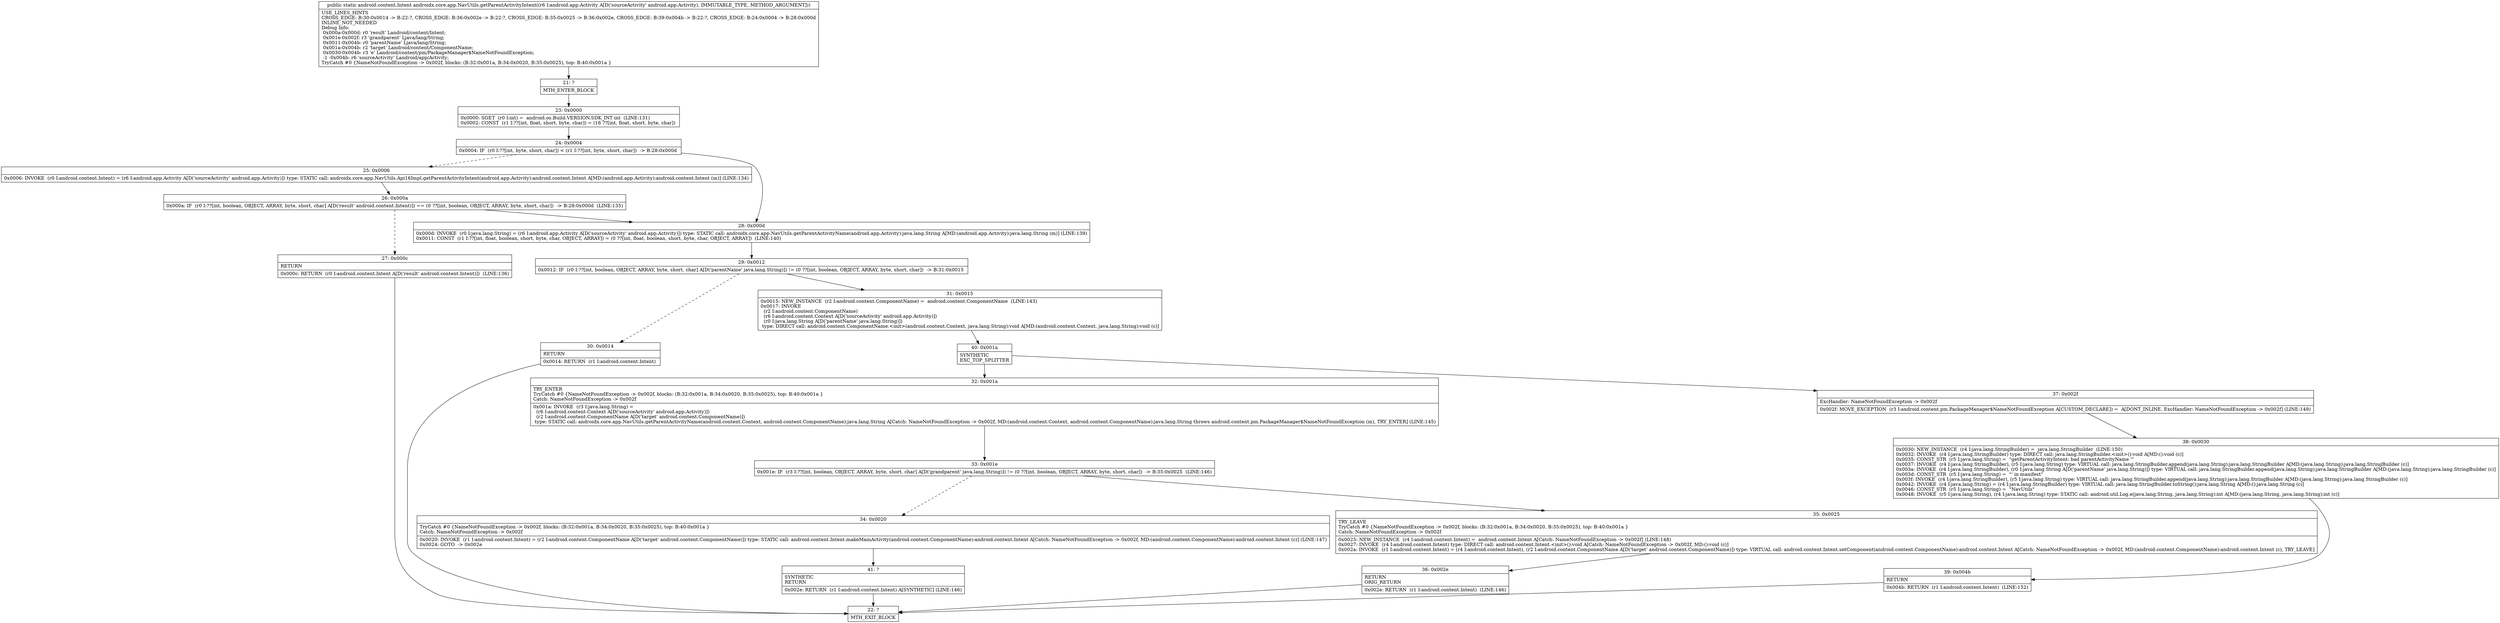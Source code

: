 digraph "CFG forandroidx.core.app.NavUtils.getParentActivityIntent(Landroid\/app\/Activity;)Landroid\/content\/Intent;" {
Node_21 [shape=record,label="{21\:\ ?|MTH_ENTER_BLOCK\l}"];
Node_23 [shape=record,label="{23\:\ 0x0000|0x0000: SGET  (r0 I:int) =  android.os.Build.VERSION.SDK_INT int  (LINE:131)\l0x0002: CONST  (r1 I:??[int, float, short, byte, char]) = (16 ??[int, float, short, byte, char]) \l}"];
Node_24 [shape=record,label="{24\:\ 0x0004|0x0004: IF  (r0 I:??[int, byte, short, char]) \< (r1 I:??[int, byte, short, char])  \-\> B:28:0x000d \l}"];
Node_25 [shape=record,label="{25\:\ 0x0006|0x0006: INVOKE  (r0 I:android.content.Intent) = (r6 I:android.app.Activity A[D('sourceActivity' android.app.Activity)]) type: STATIC call: androidx.core.app.NavUtils.Api16Impl.getParentActivityIntent(android.app.Activity):android.content.Intent A[MD:(android.app.Activity):android.content.Intent (m)] (LINE:134)\l}"];
Node_26 [shape=record,label="{26\:\ 0x000a|0x000a: IF  (r0 I:??[int, boolean, OBJECT, ARRAY, byte, short, char] A[D('result' android.content.Intent)]) == (0 ??[int, boolean, OBJECT, ARRAY, byte, short, char])  \-\> B:28:0x000d  (LINE:135)\l}"];
Node_27 [shape=record,label="{27\:\ 0x000c|RETURN\l|0x000c: RETURN  (r0 I:android.content.Intent A[D('result' android.content.Intent)])  (LINE:136)\l}"];
Node_22 [shape=record,label="{22\:\ ?|MTH_EXIT_BLOCK\l}"];
Node_28 [shape=record,label="{28\:\ 0x000d|0x000d: INVOKE  (r0 I:java.lang.String) = (r6 I:android.app.Activity A[D('sourceActivity' android.app.Activity)]) type: STATIC call: androidx.core.app.NavUtils.getParentActivityName(android.app.Activity):java.lang.String A[MD:(android.app.Activity):java.lang.String (m)] (LINE:139)\l0x0011: CONST  (r1 I:??[int, float, boolean, short, byte, char, OBJECT, ARRAY]) = (0 ??[int, float, boolean, short, byte, char, OBJECT, ARRAY])  (LINE:140)\l}"];
Node_29 [shape=record,label="{29\:\ 0x0012|0x0012: IF  (r0 I:??[int, boolean, OBJECT, ARRAY, byte, short, char] A[D('parentName' java.lang.String)]) != (0 ??[int, boolean, OBJECT, ARRAY, byte, short, char])  \-\> B:31:0x0015 \l}"];
Node_30 [shape=record,label="{30\:\ 0x0014|RETURN\l|0x0014: RETURN  (r1 I:android.content.Intent) \l}"];
Node_31 [shape=record,label="{31\:\ 0x0015|0x0015: NEW_INSTANCE  (r2 I:android.content.ComponentName) =  android.content.ComponentName  (LINE:143)\l0x0017: INVOKE  \l  (r2 I:android.content.ComponentName)\l  (r6 I:android.content.Context A[D('sourceActivity' android.app.Activity)])\l  (r0 I:java.lang.String A[D('parentName' java.lang.String)])\l type: DIRECT call: android.content.ComponentName.\<init\>(android.content.Context, java.lang.String):void A[MD:(android.content.Context, java.lang.String):void (c)]\l}"];
Node_40 [shape=record,label="{40\:\ 0x001a|SYNTHETIC\lEXC_TOP_SPLITTER\l}"];
Node_32 [shape=record,label="{32\:\ 0x001a|TRY_ENTER\lTryCatch #0 \{NameNotFoundException \-\> 0x002f, blocks: (B:32:0x001a, B:34:0x0020, B:35:0x0025), top: B:40:0x001a \}\lCatch: NameNotFoundException \-\> 0x002f\l|0x001a: INVOKE  (r3 I:java.lang.String) = \l  (r6 I:android.content.Context A[D('sourceActivity' android.app.Activity)])\l  (r2 I:android.content.ComponentName A[D('target' android.content.ComponentName)])\l type: STATIC call: androidx.core.app.NavUtils.getParentActivityName(android.content.Context, android.content.ComponentName):java.lang.String A[Catch: NameNotFoundException \-\> 0x002f, MD:(android.content.Context, android.content.ComponentName):java.lang.String throws android.content.pm.PackageManager$NameNotFoundException (m), TRY_ENTER] (LINE:145)\l}"];
Node_33 [shape=record,label="{33\:\ 0x001e|0x001e: IF  (r3 I:??[int, boolean, OBJECT, ARRAY, byte, short, char] A[D('grandparent' java.lang.String)]) != (0 ??[int, boolean, OBJECT, ARRAY, byte, short, char])  \-\> B:35:0x0025  (LINE:146)\l}"];
Node_34 [shape=record,label="{34\:\ 0x0020|TryCatch #0 \{NameNotFoundException \-\> 0x002f, blocks: (B:32:0x001a, B:34:0x0020, B:35:0x0025), top: B:40:0x001a \}\lCatch: NameNotFoundException \-\> 0x002f\l|0x0020: INVOKE  (r1 I:android.content.Intent) = (r2 I:android.content.ComponentName A[D('target' android.content.ComponentName)]) type: STATIC call: android.content.Intent.makeMainActivity(android.content.ComponentName):android.content.Intent A[Catch: NameNotFoundException \-\> 0x002f, MD:(android.content.ComponentName):android.content.Intent (c)] (LINE:147)\l0x0024: GOTO  \-\> 0x002e \l}"];
Node_41 [shape=record,label="{41\:\ ?|SYNTHETIC\lRETURN\l|0x002e: RETURN  (r1 I:android.content.Intent) A[SYNTHETIC] (LINE:146)\l}"];
Node_35 [shape=record,label="{35\:\ 0x0025|TRY_LEAVE\lTryCatch #0 \{NameNotFoundException \-\> 0x002f, blocks: (B:32:0x001a, B:34:0x0020, B:35:0x0025), top: B:40:0x001a \}\lCatch: NameNotFoundException \-\> 0x002f\l|0x0025: NEW_INSTANCE  (r4 I:android.content.Intent) =  android.content.Intent A[Catch: NameNotFoundException \-\> 0x002f] (LINE:148)\l0x0027: INVOKE  (r4 I:android.content.Intent) type: DIRECT call: android.content.Intent.\<init\>():void A[Catch: NameNotFoundException \-\> 0x002f, MD:():void (c)]\l0x002a: INVOKE  (r1 I:android.content.Intent) = (r4 I:android.content.Intent), (r2 I:android.content.ComponentName A[D('target' android.content.ComponentName)]) type: VIRTUAL call: android.content.Intent.setComponent(android.content.ComponentName):android.content.Intent A[Catch: NameNotFoundException \-\> 0x002f, MD:(android.content.ComponentName):android.content.Intent (c), TRY_LEAVE]\l}"];
Node_36 [shape=record,label="{36\:\ 0x002e|RETURN\lORIG_RETURN\l|0x002e: RETURN  (r1 I:android.content.Intent)  (LINE:146)\l}"];
Node_37 [shape=record,label="{37\:\ 0x002f|ExcHandler: NameNotFoundException \-\> 0x002f\l|0x002f: MOVE_EXCEPTION  (r3 I:android.content.pm.PackageManager$NameNotFoundException A[CUSTOM_DECLARE]) =  A[DONT_INLINE, ExcHandler: NameNotFoundException \-\> 0x002f] (LINE:149)\l}"];
Node_38 [shape=record,label="{38\:\ 0x0030|0x0030: NEW_INSTANCE  (r4 I:java.lang.StringBuilder) =  java.lang.StringBuilder  (LINE:150)\l0x0032: INVOKE  (r4 I:java.lang.StringBuilder) type: DIRECT call: java.lang.StringBuilder.\<init\>():void A[MD:():void (c)]\l0x0035: CONST_STR  (r5 I:java.lang.String) =  \"getParentActivityIntent: bad parentActivityName '\" \l0x0037: INVOKE  (r4 I:java.lang.StringBuilder), (r5 I:java.lang.String) type: VIRTUAL call: java.lang.StringBuilder.append(java.lang.String):java.lang.StringBuilder A[MD:(java.lang.String):java.lang.StringBuilder (c)]\l0x003a: INVOKE  (r4 I:java.lang.StringBuilder), (r0 I:java.lang.String A[D('parentName' java.lang.String)]) type: VIRTUAL call: java.lang.StringBuilder.append(java.lang.String):java.lang.StringBuilder A[MD:(java.lang.String):java.lang.StringBuilder (c)]\l0x003d: CONST_STR  (r5 I:java.lang.String) =  \"' in manifest\" \l0x003f: INVOKE  (r4 I:java.lang.StringBuilder), (r5 I:java.lang.String) type: VIRTUAL call: java.lang.StringBuilder.append(java.lang.String):java.lang.StringBuilder A[MD:(java.lang.String):java.lang.StringBuilder (c)]\l0x0042: INVOKE  (r4 I:java.lang.String) = (r4 I:java.lang.StringBuilder) type: VIRTUAL call: java.lang.StringBuilder.toString():java.lang.String A[MD:():java.lang.String (c)]\l0x0046: CONST_STR  (r5 I:java.lang.String) =  \"NavUtils\" \l0x0048: INVOKE  (r5 I:java.lang.String), (r4 I:java.lang.String) type: STATIC call: android.util.Log.e(java.lang.String, java.lang.String):int A[MD:(java.lang.String, java.lang.String):int (c)]\l}"];
Node_39 [shape=record,label="{39\:\ 0x004b|RETURN\l|0x004b: RETURN  (r1 I:android.content.Intent)  (LINE:152)\l}"];
MethodNode[shape=record,label="{public static android.content.Intent androidx.core.app.NavUtils.getParentActivityIntent((r6 I:android.app.Activity A[D('sourceActivity' android.app.Activity), IMMUTABLE_TYPE, METHOD_ARGUMENT]))  | USE_LINES_HINTS\lCROSS_EDGE: B:30:0x0014 \-\> B:22:?, CROSS_EDGE: B:36:0x002e \-\> B:22:?, CROSS_EDGE: B:35:0x0025 \-\> B:36:0x002e, CROSS_EDGE: B:39:0x004b \-\> B:22:?, CROSS_EDGE: B:24:0x0004 \-\> B:28:0x000d\lINLINE_NOT_NEEDED\lDebug Info:\l  0x000a\-0x000d: r0 'result' Landroid\/content\/Intent;\l  0x001e\-0x002f: r3 'grandparent' Ljava\/lang\/String;\l  0x0011\-0x004b: r0 'parentName' Ljava\/lang\/String;\l  0x001a\-0x004b: r2 'target' Landroid\/content\/ComponentName;\l  0x0030\-0x004b: r3 'e' Landroid\/content\/pm\/PackageManager$NameNotFoundException;\l  \-1 \-0x004b: r6 'sourceActivity' Landroid\/app\/Activity;\lTryCatch #0 \{NameNotFoundException \-\> 0x002f, blocks: (B:32:0x001a, B:34:0x0020, B:35:0x0025), top: B:40:0x001a \}\l}"];
MethodNode -> Node_21;Node_21 -> Node_23;
Node_23 -> Node_24;
Node_24 -> Node_25[style=dashed];
Node_24 -> Node_28;
Node_25 -> Node_26;
Node_26 -> Node_27[style=dashed];
Node_26 -> Node_28;
Node_27 -> Node_22;
Node_28 -> Node_29;
Node_29 -> Node_30[style=dashed];
Node_29 -> Node_31;
Node_30 -> Node_22;
Node_31 -> Node_40;
Node_40 -> Node_32;
Node_40 -> Node_37;
Node_32 -> Node_33;
Node_33 -> Node_34[style=dashed];
Node_33 -> Node_35;
Node_34 -> Node_41;
Node_41 -> Node_22;
Node_35 -> Node_36;
Node_36 -> Node_22;
Node_37 -> Node_38;
Node_38 -> Node_39;
Node_39 -> Node_22;
}

